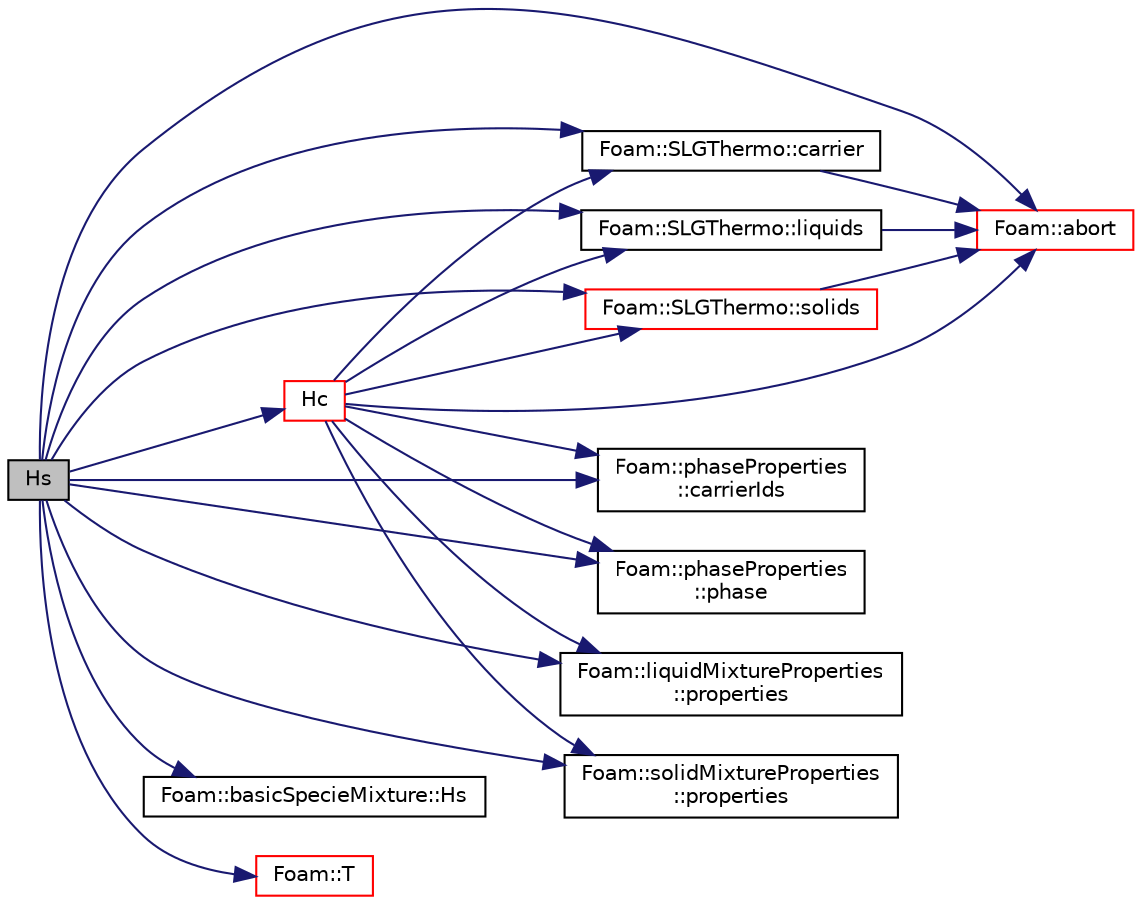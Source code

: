 digraph "Hs"
{
  bgcolor="transparent";
  edge [fontname="Helvetica",fontsize="10",labelfontname="Helvetica",labelfontsize="10"];
  node [fontname="Helvetica",fontsize="10",shape=record];
  rankdir="LR";
  Node1 [label="Hs",height=0.2,width=0.4,color="black", fillcolor="grey75", style="filled", fontcolor="black"];
  Node1 -> Node2 [color="midnightblue",fontsize="10",style="solid",fontname="Helvetica"];
  Node2 [label="Foam::abort",height=0.2,width=0.4,color="red",URL="$a10758.html#a447107a607d03e417307c203fa5fb44b"];
  Node1 -> Node3 [color="midnightblue",fontsize="10",style="solid",fontname="Helvetica"];
  Node3 [label="Foam::SLGThermo::carrier",height=0.2,width=0.4,color="black",URL="$a02341.html#ad09148d289e10bb0f0264a4623d3822b",tooltip="Return reference to the gaseous components. "];
  Node3 -> Node2 [color="midnightblue",fontsize="10",style="solid",fontname="Helvetica"];
  Node1 -> Node4 [color="midnightblue",fontsize="10",style="solid",fontname="Helvetica"];
  Node4 [label="Foam::phaseProperties\l::carrierIds",height=0.2,width=0.4,color="black",URL="$a01850.html#a0028afea9087dbde48f8ef78a64af4df",tooltip="Return const access to the map to the carrier ids. "];
  Node1 -> Node5 [color="midnightblue",fontsize="10",style="solid",fontname="Helvetica"];
  Node5 [label="Hc",height=0.2,width=0.4,color="red",URL="$a00332.html#a7939e2549fcd9dfac390608313d89688",tooltip="Return chemical enthalpy for the phase phaseI. "];
  Node5 -> Node6 [color="midnightblue",fontsize="10",style="solid",fontname="Helvetica"];
  Node6 [label="Foam::phaseProperties\l::phase",height=0.2,width=0.4,color="black",URL="$a01850.html#afdc8fb4fa53c19a4bc2aeb2162b2bdf4",tooltip="Return const access to the phase type. "];
  Node5 -> Node4 [color="midnightblue",fontsize="10",style="solid",fontname="Helvetica"];
  Node5 -> Node3 [color="midnightblue",fontsize="10",style="solid",fontname="Helvetica"];
  Node5 -> Node7 [color="midnightblue",fontsize="10",style="solid",fontname="Helvetica"];
  Node7 [label="Foam::SLGThermo::liquids",height=0.2,width=0.4,color="black",URL="$a02341.html#a5380a8807acfea3ce69f4d4386f49f64",tooltip="Return reference to the global (additional) liquids. "];
  Node7 -> Node2 [color="midnightblue",fontsize="10",style="solid",fontname="Helvetica"];
  Node5 -> Node8 [color="midnightblue",fontsize="10",style="solid",fontname="Helvetica"];
  Node8 [label="Foam::liquidMixtureProperties\l::properties",height=0.2,width=0.4,color="black",URL="$a01361.html#a67d9f77fcf67fad544225c6e5243b1e2",tooltip="Return the liquid properties. "];
  Node5 -> Node9 [color="midnightblue",fontsize="10",style="solid",fontname="Helvetica"];
  Node9 [label="Foam::SLGThermo::solids",height=0.2,width=0.4,color="red",URL="$a02341.html#a2b213177f2f399947e0665a223a4001f",tooltip="Return reference to the global (additional) solids. "];
  Node9 -> Node2 [color="midnightblue",fontsize="10",style="solid",fontname="Helvetica"];
  Node5 -> Node10 [color="midnightblue",fontsize="10",style="solid",fontname="Helvetica"];
  Node10 [label="Foam::solidMixtureProperties\l::properties",height=0.2,width=0.4,color="black",URL="$a02380.html#a656489f7b5d2142808254a843c1b9414",tooltip="Return the solidProperties properties. "];
  Node5 -> Node2 [color="midnightblue",fontsize="10",style="solid",fontname="Helvetica"];
  Node1 -> Node11 [color="midnightblue",fontsize="10",style="solid",fontname="Helvetica"];
  Node11 [label="Foam::basicSpecieMixture::Hs",height=0.2,width=0.4,color="black",URL="$a00115.html#adf87190c511055dd6ddad752e93f6d28",tooltip="Sensible enthalpy [J/kg]. "];
  Node1 -> Node7 [color="midnightblue",fontsize="10",style="solid",fontname="Helvetica"];
  Node1 -> Node6 [color="midnightblue",fontsize="10",style="solid",fontname="Helvetica"];
  Node1 -> Node10 [color="midnightblue",fontsize="10",style="solid",fontname="Helvetica"];
  Node1 -> Node8 [color="midnightblue",fontsize="10",style="solid",fontname="Helvetica"];
  Node1 -> Node9 [color="midnightblue",fontsize="10",style="solid",fontname="Helvetica"];
  Node1 -> Node12 [color="midnightblue",fontsize="10",style="solid",fontname="Helvetica"];
  Node12 [label="Foam::T",height=0.2,width=0.4,color="red",URL="$a10758.html#ae57fda0abb14bb0944947c463c6e09d4"];
}
